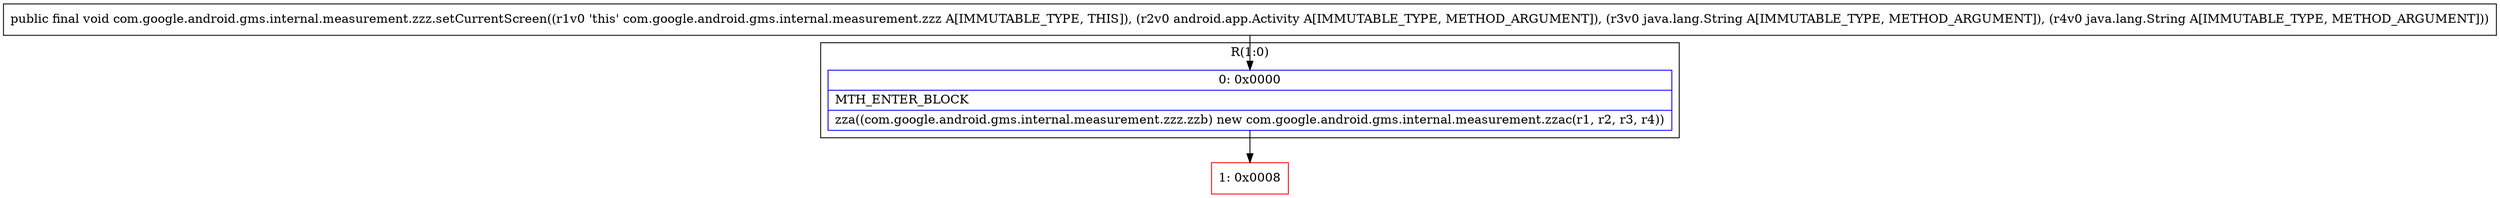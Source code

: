 digraph "CFG forcom.google.android.gms.internal.measurement.zzz.setCurrentScreen(Landroid\/app\/Activity;Ljava\/lang\/String;Ljava\/lang\/String;)V" {
subgraph cluster_Region_1338083521 {
label = "R(1:0)";
node [shape=record,color=blue];
Node_0 [shape=record,label="{0\:\ 0x0000|MTH_ENTER_BLOCK\l|zza((com.google.android.gms.internal.measurement.zzz.zzb) new com.google.android.gms.internal.measurement.zzac(r1, r2, r3, r4))\l}"];
}
Node_1 [shape=record,color=red,label="{1\:\ 0x0008}"];
MethodNode[shape=record,label="{public final void com.google.android.gms.internal.measurement.zzz.setCurrentScreen((r1v0 'this' com.google.android.gms.internal.measurement.zzz A[IMMUTABLE_TYPE, THIS]), (r2v0 android.app.Activity A[IMMUTABLE_TYPE, METHOD_ARGUMENT]), (r3v0 java.lang.String A[IMMUTABLE_TYPE, METHOD_ARGUMENT]), (r4v0 java.lang.String A[IMMUTABLE_TYPE, METHOD_ARGUMENT])) }"];
MethodNode -> Node_0;
Node_0 -> Node_1;
}

